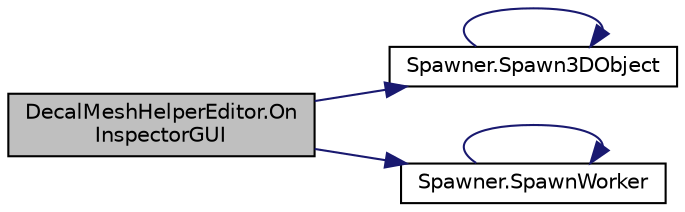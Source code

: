 digraph "DecalMeshHelperEditor.OnInspectorGUI"
{
 // LATEX_PDF_SIZE
  edge [fontname="Helvetica",fontsize="10",labelfontname="Helvetica",labelfontsize="10"];
  node [fontname="Helvetica",fontsize="10",shape=record];
  rankdir="LR";
  Node1 [label="DecalMeshHelperEditor.On\lInspectorGUI",height=0.2,width=0.4,color="black", fillcolor="grey75", style="filled", fontcolor="black",tooltip=" "];
  Node1 -> Node2 [color="midnightblue",fontsize="10",style="solid",fontname="Helvetica"];
  Node2 [label="Spawner.Spawn3DObject",height=0.2,width=0.4,color="black", fillcolor="white", style="filled",URL="$class_spawner.html#a19c6afc7e1d1048d35073725b6830978",tooltip=" "];
  Node2 -> Node2 [color="midnightblue",fontsize="10",style="solid",fontname="Helvetica"];
  Node1 -> Node3 [color="midnightblue",fontsize="10",style="solid",fontname="Helvetica"];
  Node3 [label="Spawner.SpawnWorker",height=0.2,width=0.4,color="black", fillcolor="white", style="filled",URL="$class_spawner.html#a7e63b2d1dbffd6577cd69b13e26af2e6",tooltip=" "];
  Node3 -> Node3 [color="midnightblue",fontsize="10",style="solid",fontname="Helvetica"];
}
